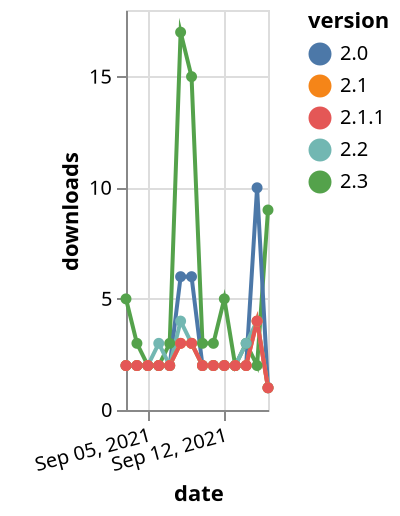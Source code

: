 {"$schema": "https://vega.github.io/schema/vega-lite/v5.json", "description": "A simple bar chart with embedded data.", "data": {"values": [{"date": "2021-09-03", "total": 2602, "delta": 5, "version": "2.3"}, {"date": "2021-09-04", "total": 2605, "delta": 3, "version": "2.3"}, {"date": "2021-09-05", "total": 2607, "delta": 2, "version": "2.3"}, {"date": "2021-09-06", "total": 2609, "delta": 2, "version": "2.3"}, {"date": "2021-09-07", "total": 2612, "delta": 3, "version": "2.3"}, {"date": "2021-09-08", "total": 2629, "delta": 17, "version": "2.3"}, {"date": "2021-09-09", "total": 2644, "delta": 15, "version": "2.3"}, {"date": "2021-09-10", "total": 2647, "delta": 3, "version": "2.3"}, {"date": "2021-09-11", "total": 2650, "delta": 3, "version": "2.3"}, {"date": "2021-09-12", "total": 2655, "delta": 5, "version": "2.3"}, {"date": "2021-09-13", "total": 2657, "delta": 2, "version": "2.3"}, {"date": "2021-09-14", "total": 2660, "delta": 3, "version": "2.3"}, {"date": "2021-09-15", "total": 2662, "delta": 2, "version": "2.3"}, {"date": "2021-09-16", "total": 2671, "delta": 9, "version": "2.3"}, {"date": "2021-09-03", "total": 3832, "delta": 2, "version": "2.0"}, {"date": "2021-09-04", "total": 3834, "delta": 2, "version": "2.0"}, {"date": "2021-09-05", "total": 3836, "delta": 2, "version": "2.0"}, {"date": "2021-09-06", "total": 3838, "delta": 2, "version": "2.0"}, {"date": "2021-09-07", "total": 3840, "delta": 2, "version": "2.0"}, {"date": "2021-09-08", "total": 3846, "delta": 6, "version": "2.0"}, {"date": "2021-09-09", "total": 3852, "delta": 6, "version": "2.0"}, {"date": "2021-09-10", "total": 3854, "delta": 2, "version": "2.0"}, {"date": "2021-09-11", "total": 3856, "delta": 2, "version": "2.0"}, {"date": "2021-09-12", "total": 3858, "delta": 2, "version": "2.0"}, {"date": "2021-09-13", "total": 3860, "delta": 2, "version": "2.0"}, {"date": "2021-09-14", "total": 3862, "delta": 2, "version": "2.0"}, {"date": "2021-09-15", "total": 3872, "delta": 10, "version": "2.0"}, {"date": "2021-09-16", "total": 3873, "delta": 1, "version": "2.0"}, {"date": "2021-09-03", "total": 2115, "delta": 2, "version": "2.2"}, {"date": "2021-09-04", "total": 2117, "delta": 2, "version": "2.2"}, {"date": "2021-09-05", "total": 2119, "delta": 2, "version": "2.2"}, {"date": "2021-09-06", "total": 2122, "delta": 3, "version": "2.2"}, {"date": "2021-09-07", "total": 2124, "delta": 2, "version": "2.2"}, {"date": "2021-09-08", "total": 2128, "delta": 4, "version": "2.2"}, {"date": "2021-09-09", "total": 2131, "delta": 3, "version": "2.2"}, {"date": "2021-09-10", "total": 2133, "delta": 2, "version": "2.2"}, {"date": "2021-09-11", "total": 2135, "delta": 2, "version": "2.2"}, {"date": "2021-09-12", "total": 2137, "delta": 2, "version": "2.2"}, {"date": "2021-09-13", "total": 2139, "delta": 2, "version": "2.2"}, {"date": "2021-09-14", "total": 2142, "delta": 3, "version": "2.2"}, {"date": "2021-09-15", "total": 2146, "delta": 4, "version": "2.2"}, {"date": "2021-09-16", "total": 2147, "delta": 1, "version": "2.2"}, {"date": "2021-09-03", "total": 2279, "delta": 2, "version": "2.1"}, {"date": "2021-09-04", "total": 2281, "delta": 2, "version": "2.1"}, {"date": "2021-09-05", "total": 2283, "delta": 2, "version": "2.1"}, {"date": "2021-09-06", "total": 2285, "delta": 2, "version": "2.1"}, {"date": "2021-09-07", "total": 2287, "delta": 2, "version": "2.1"}, {"date": "2021-09-08", "total": 2290, "delta": 3, "version": "2.1"}, {"date": "2021-09-09", "total": 2293, "delta": 3, "version": "2.1"}, {"date": "2021-09-10", "total": 2295, "delta": 2, "version": "2.1"}, {"date": "2021-09-11", "total": 2297, "delta": 2, "version": "2.1"}, {"date": "2021-09-12", "total": 2299, "delta": 2, "version": "2.1"}, {"date": "2021-09-13", "total": 2301, "delta": 2, "version": "2.1"}, {"date": "2021-09-14", "total": 2303, "delta": 2, "version": "2.1"}, {"date": "2021-09-15", "total": 2307, "delta": 4, "version": "2.1"}, {"date": "2021-09-16", "total": 2308, "delta": 1, "version": "2.1"}, {"date": "2021-09-03", "total": 2416, "delta": 2, "version": "2.1.1"}, {"date": "2021-09-04", "total": 2418, "delta": 2, "version": "2.1.1"}, {"date": "2021-09-05", "total": 2420, "delta": 2, "version": "2.1.1"}, {"date": "2021-09-06", "total": 2422, "delta": 2, "version": "2.1.1"}, {"date": "2021-09-07", "total": 2424, "delta": 2, "version": "2.1.1"}, {"date": "2021-09-08", "total": 2427, "delta": 3, "version": "2.1.1"}, {"date": "2021-09-09", "total": 2430, "delta": 3, "version": "2.1.1"}, {"date": "2021-09-10", "total": 2432, "delta": 2, "version": "2.1.1"}, {"date": "2021-09-11", "total": 2434, "delta": 2, "version": "2.1.1"}, {"date": "2021-09-12", "total": 2436, "delta": 2, "version": "2.1.1"}, {"date": "2021-09-13", "total": 2438, "delta": 2, "version": "2.1.1"}, {"date": "2021-09-14", "total": 2440, "delta": 2, "version": "2.1.1"}, {"date": "2021-09-15", "total": 2444, "delta": 4, "version": "2.1.1"}, {"date": "2021-09-16", "total": 2445, "delta": 1, "version": "2.1.1"}]}, "width": "container", "mark": {"type": "line", "point": {"filled": true}}, "encoding": {"x": {"field": "date", "type": "temporal", "timeUnit": "yearmonthdate", "title": "date", "axis": {"labelAngle": -15}}, "y": {"field": "delta", "type": "quantitative", "title": "downloads"}, "color": {"field": "version", "type": "nominal"}, "tooltip": {"field": "delta"}}}